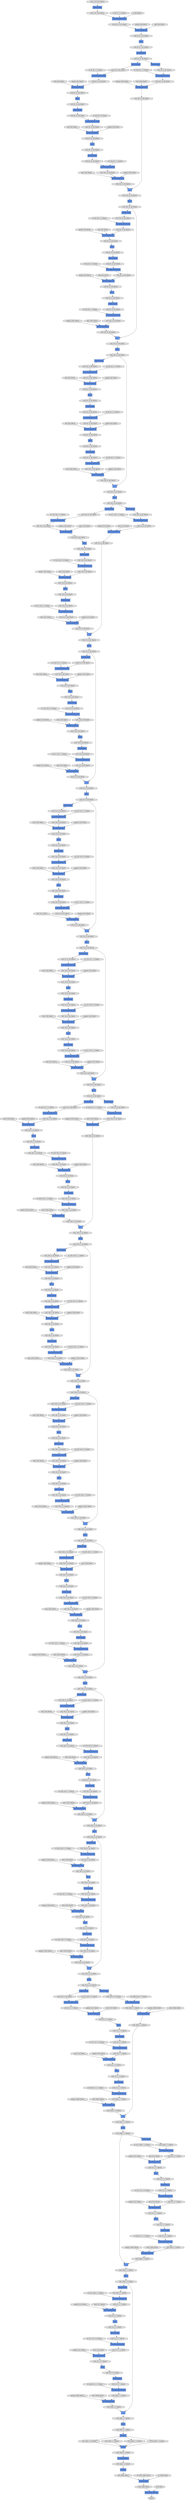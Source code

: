 digraph graphname{rankdir=TB;47426694250576 [label="W: (256, 256, 3, 3), float32",shape="octagon",fillcolor="#E0E0E0",style="filled"];47426172453200 [label="beta: (64), float32",shape="octagon",fillcolor="#E0E0E0",style="filled"];47426172584400 [label="gamma: (128), float32",shape="octagon",fillcolor="#E0E0E0",style="filled"];47426694251024 [label="gamma: (256), float32",shape="octagon",fillcolor="#E0E0E0",style="filled"];47427913843344 [label="(256, 64, 31, 112), float32",shape="octagon",fillcolor="#E0E0E0",style="filled"];47426172453584 [label="W: (64, 64, 3, 3), float32",shape="octagon",fillcolor="#E0E0E0",style="filled"];47426172584720 [label="beta: (128), float32",shape="octagon",fillcolor="#E0E0E0",style="filled"];47426694251344 [label="beta: (256), float32",shape="octagon",fillcolor="#E0E0E0",style="filled"];47426172585104 [label="W: (128, 128, 3, 3), float32",shape="octagon",fillcolor="#E0E0E0",style="filled"];47426172454032 [label="gamma: (64), float32",shape="octagon",fillcolor="#E0E0E0",style="filled"];47426694251728 [label="W: (1024, 256, 1, 1), float32",shape="octagon",fillcolor="#E0E0E0",style="filled"];47426172454352 [label="beta: (64), float32",shape="octagon",fillcolor="#E0E0E0",style="filled"];47426172585552 [label="gamma: (128), float32",shape="octagon",fillcolor="#E0E0E0",style="filled"];47426694252176 [label="gamma: (1024), float32",shape="octagon",fillcolor="#E0E0E0",style="filled"];47427914139344 [label="(256, 3, 62, 224), float32",shape="octagon",fillcolor="#E0E0E0",style="filled"];47428068769744 [label="Convolution2DFunction",shape="record",fillcolor="#6495ED",style="filled"];47426172454736 [label="W: (256, 64, 1, 1), float32",shape="octagon",fillcolor="#E0E0E0",style="filled"];47426172585872 [label="beta: (128), float32",shape="octagon",fillcolor="#E0E0E0",style="filled"];47426694252496 [label="beta: (1024), float32",shape="octagon",fillcolor="#E0E0E0",style="filled"];47427914139600 [label="ReLU",shape="record",fillcolor="#6495ED",style="filled"];47426172586256 [label="W: (512, 128, 1, 1), float32",shape="octagon",fillcolor="#E0E0E0",style="filled"];47426172455184 [label="gamma: (256), float32",shape="octagon",fillcolor="#E0E0E0",style="filled"];47426694253136 [label="W: (256, 1024, 1, 1), float32",shape="octagon",fillcolor="#E0E0E0",style="filled"];47426172455504 [label="beta: (256), float32",shape="octagon",fillcolor="#E0E0E0",style="filled"];47426172586704 [label="gamma: (512), float32",shape="octagon",fillcolor="#E0E0E0",style="filled"];47427914042320 [label="SoftmaxCrossEntropy",shape="record",fillcolor="#6495ED",style="filled"];47426172455888 [label="W: (256, 64, 1, 1), float32",shape="octagon",fillcolor="#E0E0E0",style="filled"];47426694253584 [label="gamma: (256), float32",shape="octagon",fillcolor="#E0E0E0",style="filled"];47426172587024 [label="beta: (512), float32",shape="octagon",fillcolor="#E0E0E0",style="filled"];47426694253904 [label="beta: (256), float32",shape="octagon",fillcolor="#E0E0E0",style="filled"];47426172456336 [label="gamma: (256), float32",shape="octagon",fillcolor="#E0E0E0",style="filled"];47426172587600 [label="W: (128, 512, 1, 1), float32",shape="octagon",fillcolor="#E0E0E0",style="filled"];47426694254288 [label="W: (256, 256, 3, 3), float32",shape="octagon",fillcolor="#E0E0E0",style="filled"];47426172456656 [label="beta: (256), float32",shape="octagon",fillcolor="#E0E0E0",style="filled"];47426694221904 [label="beta: (256), float32",shape="octagon",fillcolor="#E0E0E0",style="filled"];47427913781328 [label="(256, 256, 15, 56), float32",shape="octagon",fillcolor="#E0E0E0",style="filled"];47427913781392 [label="BatchNormalization",shape="record",fillcolor="#6495ED",style="filled"];47427988426960 [label="(256, 512, 2, 7), float32",shape="octagon",fillcolor="#E0E0E0",style="filled"];47426694287568 [label="beta: (512), float32",shape="octagon",fillcolor="#E0E0E0",style="filled"];47425975521552 [label="HaloExchange",shape="record",fillcolor="#6495ED",style="filled"];47427988459856 [label="(256, 2048, 2, 7), float32",shape="octagon",fillcolor="#E0E0E0",style="filled"];47427988427088 [label="BatchNormalization",shape="record",fillcolor="#6495ED",style="filled"];47427913781584 [label="(256, 256, 15, 56), float32",shape="octagon",fillcolor="#E0E0E0",style="filled"];47427988459920 [label="(256, 2048, 2, 7), float32",shape="octagon",fillcolor="#E0E0E0",style="filled"];47427988427216 [label="(256, 512, 2, 7), float32",shape="octagon",fillcolor="#E0E0E0",style="filled"];47426694222288 [label="W: (256, 256, 3, 3), float32",shape="octagon",fillcolor="#E0E0E0",style="filled"];47427913781776 [label="ReLU",shape="record",fillcolor="#6495ED",style="filled"];47427988427344 [label="BatchNormalization",shape="record",fillcolor="#6495ED",style="filled"];47426694287952 [label="W: (2048, 512, 1, 1), float32",shape="octagon",fillcolor="#E0E0E0",style="filled"];47427913781840 [label="(256, 256, 15, 56), float32",shape="octagon",fillcolor="#E0E0E0",style="filled"];47427914338896 [label="HaloExchange",shape="record",fillcolor="#6495ED",style="filled"];47428068872848 [label="(256, 256, 4, 14), float32",shape="octagon",fillcolor="#E0E0E0",style="filled"];47427988427472 [label="(256, 512, 2, 7), float32",shape="octagon",fillcolor="#E0E0E0",style="filled"];47428068872976 [label="BatchNormalization",shape="record",fillcolor="#6495ED",style="filled"];47428068873104 [label="(256, 256, 4, 14), float32",shape="octagon",fillcolor="#E0E0E0",style="filled"];47426694222736 [label="gamma: (256), float32",shape="octagon",fillcolor="#E0E0E0",style="filled"];47427988460496 [label="(256, 2048, 2, 7), float32",shape="octagon",fillcolor="#E0E0E0",style="filled"];47426694288400 [label="gamma: (2048), float32",shape="octagon",fillcolor="#E0E0E0",style="filled"];47427988460624 [label="(256, 2048, 2, 7), float32",shape="octagon",fillcolor="#E0E0E0",style="filled"];47427988427856 [label="(256, 512, 2, 7), float32",shape="octagon",fillcolor="#E0E0E0",style="filled"];47428068873360 [label="(256, 256, 4, 14), float32",shape="octagon",fillcolor="#E0E0E0",style="filled"];47426694223056 [label="beta: (256), float32",shape="octagon",fillcolor="#E0E0E0",style="filled"];47426694288720 [label="beta: (2048), float32",shape="octagon",fillcolor="#E0E0E0",style="filled"];47428068873552 [label="BatchNormalization",shape="record",fillcolor="#6495ED",style="filled"];47428068873616 [label="HaloExchange",shape="record",fillcolor="#6495ED",style="filled"];47428068873744 [label="(256, 1024, 4, 14), float32",shape="octagon",fillcolor="#E0E0E0",style="filled"];47426694223440 [label="W: (1024, 256, 1, 1), float32",shape="octagon",fillcolor="#E0E0E0",style="filled"];47427914339920 [label="MaxPoolingND",shape="record",fillcolor="#6495ED",style="filled"];47428068873872 [label="(256, 1024, 4, 14), float32",shape="octagon",fillcolor="#E0E0E0",style="filled"];47427988428496 [label="Convolution2DFunction",shape="record",fillcolor="#6495ED",style="filled"];47426694289104 [label="W: (2048, 1024, 1, 1), float32",shape="octagon",fillcolor="#E0E0E0",style="filled"];47428068873936 [label="BatchNormalization",shape="record",fillcolor="#6495ED",style="filled"];47427988428560 [label="(256, 512, 2, 7), float32",shape="octagon",fillcolor="#E0E0E0",style="filled"];47427988428688 [label="ReLU",shape="record",fillcolor="#6495ED",style="filled"];47427988461456 [label="(256, 2048, 2, 7), float32",shape="octagon",fillcolor="#E0E0E0",style="filled"];47428068874128 [label="HaloExchange",shape="record",fillcolor="#6495ED",style="filled"];47427988428816 [label="(256, 512, 2, 7), float32",shape="octagon",fillcolor="#E0E0E0",style="filled"];47426694223888 [label="gamma: (1024), float32",shape="octagon",fillcolor="#E0E0E0",style="filled"];47426172360784 [label="W: (64, 3, 7, 7), float32",shape="octagon",fillcolor="#E0E0E0",style="filled"];47427988461712 [label="(256, 2048, 2, 7), float32",shape="octagon",fillcolor="#E0E0E0",style="filled"];47427988428944 [label="_ + _",shape="record",fillcolor="#6495ED",style="filled"];47426694289552 [label="gamma: (2048), float32",shape="octagon",fillcolor="#E0E0E0",style="filled"];47428068874384 [label="Convolution2DFunction",shape="record",fillcolor="#6495ED",style="filled"];47427988461776 [label="(256), int32",shape="octagon",fillcolor="#E0E0E0",style="filled"];47428068874448 [label="(256, 1024, 4, 14), float32",shape="octagon",fillcolor="#E0E0E0",style="filled"];47427988429072 [label="(256, 512, 2, 7), float32",shape="octagon",fillcolor="#E0E0E0",style="filled"];47426694224208 [label="beta: (1024), float32",shape="octagon",fillcolor="#E0E0E0",style="filled"];47427988461968 [label="(256, 2048, 8, 7), float32",shape="octagon",fillcolor="#E0E0E0",style="filled"];47427988429264 [label="ReLU",shape="record",fillcolor="#6495ED",style="filled"];47426694289872 [label="beta: (2048), float32",shape="octagon",fillcolor="#E0E0E0",style="filled"];47427988429328 [label="HaloExchange",shape="record",fillcolor="#6495ED",style="filled"];47426172361296 [label="gamma: (64), float32",shape="octagon",fillcolor="#E0E0E0",style="filled"];47427988462224 [label="Reshape",shape="record",fillcolor="#6495ED",style="filled"];47427988429456 [label="(256, 2048, 2, 7), float32",shape="octagon",fillcolor="#E0E0E0",style="filled"];47428068874960 [label="HaloExchange",shape="record",fillcolor="#6495ED",style="filled"];47427914341072 [label="_ + _",shape="record",fillcolor="#6495ED",style="filled"];47427988429584 [label="(256, 2048, 2, 7), float32",shape="octagon",fillcolor="#E0E0E0",style="filled"];47428068875024 [label="(256, 1024, 4, 14), float32",shape="octagon",fillcolor="#E0E0E0",style="filled"];47427914341136 [label="ReLU",shape="record",fillcolor="#6495ED",style="filled"];47427988429648 [label="BatchNormalization",shape="record",fillcolor="#6495ED",style="filled"];47426694224784 [label="W: (256, 1024, 1, 1), float32",shape="octagon",fillcolor="#E0E0E0",style="filled"];47426172361616 [label="beta: (64), float32",shape="octagon",fillcolor="#E0E0E0",style="filled"];47427988462544 [label="(256, 2048, 2, 1), float32",shape="octagon",fillcolor="#E0E0E0",style="filled"];47428068875216 [label="(256, 1024, 4, 14), float32",shape="octagon",fillcolor="#E0E0E0",style="filled"];47427988429840 [label="ReLU",shape="record",fillcolor="#6495ED",style="filled"];47426694290448 [label="W: (512, 2048, 1, 1), float32",shape="octagon",fillcolor="#E0E0E0",style="filled"];47427988430096 [label="Convolution2DFunction",shape="record",fillcolor="#6495ED",style="filled"];47428068875536 [label="ReLU",shape="record",fillcolor="#6495ED",style="filled"];47427988430160 [label="(256, 2048, 2, 7), float32",shape="octagon",fillcolor="#E0E0E0",style="filled"];47428068875600 [label="(256, 256, 4, 14), float32",shape="octagon",fillcolor="#E0E0E0",style="filled"];47426694225232 [label="gamma: (256), float32",shape="octagon",fillcolor="#E0E0E0",style="filled"];47427988462992 [label="LinearFunction",shape="record",fillcolor="#6495ED",style="filled"];47426694290896 [label="gamma: (512), float32",shape="octagon",fillcolor="#E0E0E0",style="filled"];47426706218512 [label="(256, 3, 56, 224), float32",shape="octagon",fillcolor="#E0E0E0",style="filled"];47426172362320 [label="W: (64, 64, 1, 1), float32",shape="octagon",fillcolor="#E0E0E0",style="filled"];47426694225552 [label="beta: (256), float32",shape="octagon",fillcolor="#E0E0E0",style="filled"];47428068875984 [label="ReLU",shape="record",fillcolor="#6495ED",style="filled"];47427988463376 [label="(256, 4096), float32",shape="octagon",fillcolor="#E0E0E0",style="filled"];47426694291216 [label="beta: (512), float32",shape="octagon",fillcolor="#E0E0E0",style="filled"];47427988430672 [label="Concat",shape="record",fillcolor="#6495ED",style="filled"];47427988430736 [label="(256, 2048, 2, 7), float32",shape="octagon",fillcolor="#E0E0E0",style="filled"];47428068876240 [label="Convolution2DFunction",shape="record",fillcolor="#6495ED",style="filled"];47426172362704 [label="gamma: (64), float32",shape="octagon",fillcolor="#E0E0E0",style="filled"];47426694160464 [label="beta: (256), float32",shape="octagon",fillcolor="#E0E0E0",style="filled"];47428068745360 [label="(256, 128, 8, 28), float32",shape="octagon",fillcolor="#E0E0E0",style="filled"];47427865354384 [label="(256, 256, 15, 56), float32",shape="octagon",fillcolor="#E0E0E0",style="filled"];47427865387216 [label="(256, 256, 15, 56), float32",shape="octagon",fillcolor="#E0E0E0",style="filled"];47428068745488 [label="BatchNormalization",shape="record",fillcolor="#6495ED",style="filled"];47427865354512 [label="ReLU",shape="record",fillcolor="#6495ED",style="filled"];47427865387280 [label="(256, 256, 15, 56), float32",shape="octagon",fillcolor="#E0E0E0",style="filled"];47427865387344 [label="(256, 64, 15, 56), float32",shape="octagon",fillcolor="#E0E0E0",style="filled"];47428068745616 [label="(256, 128, 8, 28), float32",shape="octagon",fillcolor="#E0E0E0",style="filled"];47426172559760 [label="W: (128, 512, 1, 1), float32",shape="octagon",fillcolor="#E0E0E0",style="filled"];47427865354640 [label="(256, 64, 15, 56), float32",shape="octagon",fillcolor="#E0E0E0",style="filled"];47427865387408 [label="HaloExchange",shape="record",fillcolor="#6495ED",style="filled"];47428068811216 [label="(256, 256, 4, 14), float32",shape="octagon",fillcolor="#E0E0E0",style="filled"];47426694160848 [label="W: (256, 256, 3, 3), float32",shape="octagon",fillcolor="#E0E0E0",style="filled"];47426172527056 [label="gamma: (64), float32",shape="octagon",fillcolor="#E0E0E0",style="filled"];47427865387472 [label="(256, 64, 15, 56), float32",shape="octagon",fillcolor="#E0E0E0",style="filled"];47428068811344 [label="BatchNormalization",shape="record",fillcolor="#6495ED",style="filled"];47427865354896 [label="_ + _",shape="record",fillcolor="#6495ED",style="filled"];47427865387664 [label="BatchNormalization",shape="record",fillcolor="#6495ED",style="filled"];47428068811472 [label="(256, 256, 4, 14), float32",shape="octagon",fillcolor="#E0E0E0",style="filled"];47428068746000 [label="(256, 128, 8, 28), float32",shape="octagon",fillcolor="#E0E0E0",style="filled"];47426172527376 [label="beta: (64), float32",shape="octagon",fillcolor="#E0E0E0",style="filled"];47427865355024 [label="HaloExchange",shape="record",fillcolor="#6495ED",style="filled"];47428068811600 [label="Convolution2DFunction",shape="record",fillcolor="#6495ED",style="filled"];47426172560208 [label="gamma: (128), float32",shape="octagon",fillcolor="#E0E0E0",style="filled"];47427865387856 [label="(256, 256, 15, 56), float32",shape="octagon",fillcolor="#E0E0E0",style="filled"];47426694161296 [label="gamma: (256), float32",shape="octagon",fillcolor="#E0E0E0",style="filled"];47427865387920 [label="(256, 64, 15, 56), float32",shape="octagon",fillcolor="#E0E0E0",style="filled"];47428068811728 [label="(256, 256, 4, 14), float32",shape="octagon",fillcolor="#E0E0E0",style="filled"];47427865355216 [label="HaloExchange",shape="record",fillcolor="#6495ED",style="filled"];47427865387984 [label="(256, 256, 15, 56), float32",shape="octagon",fillcolor="#E0E0E0",style="filled"];47427865355280 [label="(256, 64, 15, 56), float32",shape="octagon",fillcolor="#E0E0E0",style="filled"];47426172560528 [label="beta: (128), float32",shape="octagon",fillcolor="#E0E0E0",style="filled"];47426172527760 [label="W: (64, 64, 3, 3), float32",shape="octagon",fillcolor="#E0E0E0",style="filled"];47426694161616 [label="beta: (256), float32",shape="octagon",fillcolor="#E0E0E0",style="filled"];47427865355472 [label="HaloExchange",shape="record",fillcolor="#6495ED",style="filled"];47428068812048 [label="BatchNormalization",shape="record",fillcolor="#6495ED",style="filled"];47428068812112 [label="(256, 1024, 4, 14), float32",shape="octagon",fillcolor="#E0E0E0",style="filled"];47427865388368 [label="(256, 256, 15, 56), float32",shape="octagon",fillcolor="#E0E0E0",style="filled"];47428068746640 [label="Convolution2DFunction",shape="record",fillcolor="#6495ED",style="filled"];47427865388432 [label="Convolution2DFunction",shape="record",fillcolor="#6495ED",style="filled"];47428068812240 [label="(256, 512, 8, 28), float32",shape="octagon",fillcolor="#E0E0E0",style="filled"];47428068746704 [label="(256, 128, 8, 28), float32",shape="octagon",fillcolor="#E0E0E0",style="filled"];47427865388496 [label="HaloExchange",shape="record",fillcolor="#6495ED",style="filled"];47428068812304 [label="HaloExchange",shape="record",fillcolor="#6495ED",style="filled"];47426172560912 [label="W: (128, 128, 3, 3), float32",shape="octagon",fillcolor="#E0E0E0",style="filled"];47427865355792 [label="(256, 64, 15, 56), float32",shape="octagon",fillcolor="#E0E0E0",style="filled"];47426694162000 [label="W: (1024, 256, 1, 1), float32",shape="octagon",fillcolor="#E0E0E0",style="filled"];47428068746832 [label="ReLU",shape="record",fillcolor="#6495ED",style="filled"];47426172528208 [label="gamma: (64), float32",shape="octagon",fillcolor="#E0E0E0",style="filled"];47427865355856 [label="BatchNormalization",shape="record",fillcolor="#6495ED",style="filled"];47428068812496 [label="BatchNormalization",shape="record",fillcolor="#6495ED",style="filled"];47428068746960 [label="(256, 128, 8, 28), float32",shape="octagon",fillcolor="#E0E0E0",style="filled"];47428068747088 [label="_ + _",shape="record",fillcolor="#6495ED",style="filled"];47427865356176 [label="ReLU",shape="record",fillcolor="#6495ED",style="filled"];47426172528528 [label="beta: (64), float32",shape="octagon",fillcolor="#E0E0E0",style="filled"];47427865388944 [label="(256, 64, 15, 56), float32",shape="octagon",fillcolor="#E0E0E0",style="filled"];47428068812752 [label="ReLU",shape="record",fillcolor="#6495ED",style="filled"];47428068747216 [label="(256, 128, 8, 28), float32",shape="octagon",fillcolor="#E0E0E0",style="filled"];47426172561360 [label="gamma: (128), float32",shape="octagon",fillcolor="#E0E0E0",style="filled"];47427865389008 [label="ReLU",shape="record",fillcolor="#6495ED",style="filled"];47428068812816 [label="(256, 1024, 4, 14), float32",shape="octagon",fillcolor="#E0E0E0",style="filled"];47426694162448 [label="gamma: (1024), float32",shape="octagon",fillcolor="#E0E0E0",style="filled"];47427865356304 [label="(256, 256, 15, 56), float32",shape="octagon",fillcolor="#E0E0E0",style="filled"];47427865389072 [label="BatchNormalization",shape="record",fillcolor="#6495ED",style="filled"];47427865356368 [label="HaloExchange",shape="record",fillcolor="#6495ED",style="filled"];47427865389136 [label="BatchNormalization",shape="record",fillcolor="#6495ED",style="filled"];47428068747408 [label="ReLU",shape="record",fillcolor="#6495ED",style="filled"];47427865389200 [label="(256, 64, 15, 56), float32",shape="octagon",fillcolor="#E0E0E0",style="filled"];47428068747472 [label="HaloExchange",shape="record",fillcolor="#6495ED",style="filled"];47426172561680 [label="beta: (128), float32",shape="octagon",fillcolor="#E0E0E0",style="filled"];47426172528912 [label="W: (256, 64, 1, 1), float32",shape="octagon",fillcolor="#E0E0E0",style="filled"];47427865389328 [label="(256, 64, 15, 56), float32",shape="octagon",fillcolor="#E0E0E0",style="filled"];47426694162768 [label="beta: (1024), float32",shape="octagon",fillcolor="#E0E0E0",style="filled"];47428068747600 [label="(256, 512, 8, 28), float32",shape="octagon",fillcolor="#E0E0E0",style="filled"];47427865356624 [label="(256, 256, 15, 56), float32",shape="octagon",fillcolor="#E0E0E0",style="filled"];47428068813200 [label="(256, 1024, 4, 14), float32",shape="octagon",fillcolor="#E0E0E0",style="filled"];47428068813264 [label="ReLU",shape="record",fillcolor="#6495ED",style="filled"];47428068747728 [label="(256, 512, 8, 28), float32",shape="octagon",fillcolor="#E0E0E0",style="filled"];47427865356752 [label="BatchNormalization",shape="record",fillcolor="#6495ED",style="filled"];47427865389520 [label="Convolution2DFunction",shape="record",fillcolor="#6495ED",style="filled"];47428068813328 [label="(256, 1024, 4, 14), float32",shape="octagon",fillcolor="#E0E0E0",style="filled"];47428068747792 [label="BatchNormalization",shape="record",fillcolor="#6495ED",style="filled"];47427865389584 [label="ReLU",shape="record",fillcolor="#6495ED",style="filled"];47427865356880 [label="(256, 64, 15, 56), float32",shape="octagon",fillcolor="#E0E0E0",style="filled"];47427865389648 [label="HaloExchange",shape="record",fillcolor="#6495ED",style="filled"];47428068813456 [label="(256, 1024, 4, 14), float32",shape="octagon",fillcolor="#E0E0E0",style="filled"];47426172562064 [label="W: (512, 128, 1, 1), float32",shape="octagon",fillcolor="#E0E0E0",style="filled"];47427865356944 [label="(256, 64, 15, 56), float32",shape="octagon",fillcolor="#E0E0E0",style="filled"];47427865389776 [label="AveragePooling2D",shape="record",fillcolor="#6495ED",style="filled"];47428068813520 [label="ReLU",shape="record",fillcolor="#6495ED",style="filled"];47426694163152 [label="W: (1024, 512, 1, 1), float32",shape="octagon",fillcolor="#E0E0E0",style="filled"];47428068747984 [label="ReLU",shape="record",fillcolor="#6495ED",style="filled"];47426172529360 [label="gamma: (256), float32",shape="octagon",fillcolor="#E0E0E0",style="filled"];47427865357008 [label="Convolution2DFunction",shape="record",fillcolor="#6495ED",style="filled"];47427865357136 [label="ReLU",shape="record",fillcolor="#6495ED",style="filled"];47428068813712 [label="Convolution2DFunction",shape="record",fillcolor="#6495ED",style="filled"];47427865389968 [label="(256, 64, 15, 56), float32",shape="octagon",fillcolor="#E0E0E0",style="filled"];47428068748240 [label="Convolution2DFunction",shape="record",fillcolor="#6495ED",style="filled"];47428068748304 [label="(256, 512, 8, 28), float32",shape="octagon",fillcolor="#E0E0E0",style="filled"];47426172529680 [label="beta: (256), float32",shape="octagon",fillcolor="#E0E0E0",style="filled"];47427865357328 [label="(256, 256, 15, 56), float32",shape="octagon",fillcolor="#E0E0E0",style="filled"];47427865390096 [label="(256, 64, 15, 56), float32",shape="octagon",fillcolor="#E0E0E0",style="filled"];47426172562512 [label="gamma: (512), float32",shape="octagon",fillcolor="#E0E0E0",style="filled"];47427865390160 [label="Convolution2DFunction",shape="record",fillcolor="#6495ED",style="filled"];47428068813968 [label="HaloExchange",shape="record",fillcolor="#6495ED",style="filled"];47426694163600 [label="gamma: (1024), float32",shape="octagon",fillcolor="#E0E0E0",style="filled"];47427865357456 [label="Convolution2DFunction",shape="record",fillcolor="#6495ED",style="filled"];47428068814032 [label="(256, 1024, 4, 14), float32",shape="octagon",fillcolor="#E0E0E0",style="filled"];47427865357520 [label="(256, 64, 15, 56), float32",shape="octagon",fillcolor="#E0E0E0",style="filled"];47427865357584 [label="Convolution2DFunction",shape="record",fillcolor="#6495ED",style="filled"];47426172562832 [label="beta: (512), float32",shape="octagon",fillcolor="#E0E0E0",style="filled"];47427913952656 [label="HaloExchange",shape="record",fillcolor="#6495ED",style="filled"];47426694163920 [label="beta: (1024), float32",shape="octagon",fillcolor="#E0E0E0",style="filled"];47428068748816 [label="HaloExchange",shape="record",fillcolor="#6495ED",style="filled"];47428068748880 [label="(256, 512, 8, 28), float32",shape="octagon",fillcolor="#E0E0E0",style="filled"];47426172530256 [label="W: (128, 256, 1, 1), float32",shape="octagon",fillcolor="#E0E0E0",style="filled"];47427865390672 [label="(256, 64, 15, 56), float32",shape="octagon",fillcolor="#E0E0E0",style="filled"];47427865390736 [label="Convolution2DFunction",shape="record",fillcolor="#6495ED",style="filled"];47428068814544 [label="HaloExchange",shape="record",fillcolor="#6495ED",style="filled"];47427865358032 [label="(256, 64, 15, 56), float32",shape="octagon",fillcolor="#E0E0E0",style="filled"];47427865390800 [label="BatchNormalization",shape="record",fillcolor="#6495ED",style="filled"];47428068814608 [label="(256, 1024, 4, 14), float32",shape="octagon",fillcolor="#E0E0E0",style="filled"];47428068749072 [label="(256, 512, 8, 28), float32",shape="octagon",fillcolor="#E0E0E0",style="filled"];47427865358096 [label="(256, 64, 15, 56), float32",shape="octagon",fillcolor="#E0E0E0",style="filled"];47428068749136 [label="HaloExchange",shape="record",fillcolor="#6495ED",style="filled"];47428068814736 [label="Convolution2DFunction",shape="record",fillcolor="#6495ED",style="filled"];47428068749200 [label="Convolution2DFunction",shape="record",fillcolor="#6495ED",style="filled"];47426172563408 [label="W: (128, 512, 1, 1), float32",shape="octagon",fillcolor="#E0E0E0",style="filled"];47427988402256 [label="BatchNormalization",shape="record",fillcolor="#6495ED",style="filled"];47428068782160 [label="(256, 512, 8, 28), float32",shape="octagon",fillcolor="#E0E0E0",style="filled"];47427988402320 [label="(256, 512, 2, 7), float32",shape="octagon",fillcolor="#E0E0E0",style="filled"];47427913756880 [label="BatchNormalization",shape="record",fillcolor="#6495ED",style="filled"];47427913756944 [label="_ + _",shape="record",fillcolor="#6495ED",style="filled"];47428068913552 [label="(256, 256, 4, 14), float32",shape="octagon",fillcolor="#E0E0E0",style="filled"];47428068717008 [label="HaloExchange",shape="record",fillcolor="#6495ED",style="filled"];47427913757136 [label="(256, 64, 15, 56), float32",shape="octagon",fillcolor="#E0E0E0",style="filled"];47427988402704 [label="(256, 2048, 2, 7), float32",shape="octagon",fillcolor="#E0E0E0",style="filled"];47428068717072 [label="(256, 256, 15, 56), float32",shape="octagon",fillcolor="#E0E0E0",style="filled"];47428068782672 [label="Convolution2DFunction",shape="record",fillcolor="#6495ED",style="filled"];47427988402832 [label="(256, 1024, 4, 14), float32",shape="octagon",fillcolor="#E0E0E0",style="filled"];47428068782736 [label="(256, 512, 8, 28), float32",shape="octagon",fillcolor="#E0E0E0",style="filled"];47427913757328 [label="(256, 256, 15, 56), float32",shape="octagon",fillcolor="#E0E0E0",style="filled"];47427988402896 [label="HaloExchange",shape="record",fillcolor="#6495ED",style="filled"];47428068782928 [label="(256, 512, 8, 28), float32",shape="octagon",fillcolor="#E0E0E0",style="filled"];47427913823056 [label="(256, 64, 15, 56), float32",shape="octagon",fillcolor="#E0E0E0",style="filled"];47427988403088 [label="BatchNormalization",shape="record",fillcolor="#6495ED",style="filled"];47427913888656 [label="HaloExchange",shape="record",fillcolor="#6495ED",style="filled"];47427913757648 [label="(256, 64, 15, 56), float32",shape="octagon",fillcolor="#E0E0E0",style="filled"];47428068914192 [label="BatchNormalization",shape="record",fillcolor="#6495ED",style="filled"];47428068717584 [label="(256, 128, 8, 28), float32",shape="octagon",fillcolor="#E0E0E0",style="filled"];47427913757712 [label="(256, 64, 15, 56), float32",shape="octagon",fillcolor="#E0E0E0",style="filled"];47428068914256 [label="(256, 256, 4, 14), float32",shape="octagon",fillcolor="#E0E0E0",style="filled"];47427988403344 [label="HaloExchange",shape="record",fillcolor="#6495ED",style="filled"];47427913757840 [label="ReLU",shape="record",fillcolor="#6495ED",style="filled"];47427988403408 [label="(256, 2048, 2, 7), float32",shape="octagon",fillcolor="#E0E0E0",style="filled"];47428068914384 [label="Convolution2DFunction",shape="record",fillcolor="#6495ED",style="filled"];47428068783312 [label="(256, 128, 8, 28), float32",shape="octagon",fillcolor="#E0E0E0",style="filled"];47428068914512 [label="(256, 256, 4, 14), float32",shape="octagon",fillcolor="#E0E0E0",style="filled"];47427913758032 [label="(256, 256, 15, 56), float32",shape="octagon",fillcolor="#E0E0E0",style="filled"];47428068717968 [label="_ + _",shape="record",fillcolor="#6495ED",style="filled"];47427913758096 [label="BatchNormalization",shape="record",fillcolor="#6495ED",style="filled"];47428068914640 [label="HaloExchange",shape="record",fillcolor="#6495ED",style="filled"];47427913758224 [label="HaloExchange",shape="record",fillcolor="#6495ED",style="filled"];47427988403792 [label="(256, 2048, 2, 7), float32",shape="octagon",fillcolor="#E0E0E0",style="filled"];47428068914768 [label="(256, 256, 4, 14), float32",shape="octagon",fillcolor="#E0E0E0",style="filled"];47428068783696 [label="ReLU",shape="record",fillcolor="#6495ED",style="filled"];47427988403856 [label="ReLU",shape="record",fillcolor="#6495ED",style="filled"];47428068718224 [label="BatchNormalization",shape="record",fillcolor="#6495ED",style="filled"];47427988403920 [label="(256, 2048, 2, 7), float32",shape="octagon",fillcolor="#E0E0E0",style="filled"];47428068718288 [label="(256, 128, 8, 28), float32",shape="octagon",fillcolor="#E0E0E0",style="filled"];47427913758416 [label="(256, 256, 15, 56), float32",shape="octagon",fillcolor="#E0E0E0",style="filled"];47427913889488 [label="(256, 64, 31, 112), float32",shape="octagon",fillcolor="#E0E0E0",style="filled"];47427988404048 [label="(256, 2048, 2, 7), float32",shape="octagon",fillcolor="#E0E0E0",style="filled"];47428068783952 [label="BatchNormalization",shape="record",fillcolor="#6495ED",style="filled"];47428068718416 [label="Convolution2DFunction",shape="record",fillcolor="#6495ED",style="filled"];47427988404112 [label="ReLU",shape="record",fillcolor="#6495ED",style="filled"];47428068784016 [label="(256, 128, 8, 28), float32",shape="octagon",fillcolor="#E0E0E0",style="filled"];47427913758608 [label="(256, 64, 15, 56), float32",shape="octagon",fillcolor="#E0E0E0",style="filled"];47428068915152 [label="(256, 256, 4, 14), float32",shape="octagon",fillcolor="#E0E0E0",style="filled"];47428068718544 [label="(256, 128, 8, 28), float32",shape="octagon",fillcolor="#E0E0E0",style="filled"];47427913758672 [label="(256, 64, 15, 56), float32",shape="octagon",fillcolor="#E0E0E0",style="filled"];47428068784144 [label="Convolution2DFunction",shape="record",fillcolor="#6495ED",style="filled"];47427913758736 [label="(256, 256, 15, 56), float32",shape="octagon",fillcolor="#E0E0E0",style="filled"];47427988404304 [label="Convolution2DFunction",shape="record",fillcolor="#6495ED",style="filled"];47428068718672 [label="HaloExchange",shape="record",fillcolor="#6495ED",style="filled"];47427913758800 [label="(256, 64, 15, 56), float32",shape="octagon",fillcolor="#E0E0E0",style="filled"];47428068784272 [label="(256, 128, 8, 28), float32",shape="octagon",fillcolor="#E0E0E0",style="filled"];47428068718800 [label="(256, 128, 8, 28), float32",shape="octagon",fillcolor="#E0E0E0",style="filled"];47428068784400 [label="HaloExchange",shape="record",fillcolor="#6495ED",style="filled"];47427988404560 [label="HaloExchange",shape="record",fillcolor="#6495ED",style="filled"];47428068915536 [label="Convolution2DFunction",shape="record",fillcolor="#6495ED",style="filled"];47427988404624 [label="(256, 2048, 2, 7), float32",shape="octagon",fillcolor="#E0E0E0",style="filled"];47428068784528 [label="(256, 128, 8, 28), float32",shape="octagon",fillcolor="#E0E0E0",style="filled"];47427913824656 [label="HaloExchange",shape="record",fillcolor="#6495ED",style="filled"];47428068719120 [label="ReLU",shape="record",fillcolor="#6495ED",style="filled"];47427913759248 [label="Convolution2DFunction",shape="record",fillcolor="#6495ED",style="filled"];47428068915792 [label="BatchNormalization",shape="record",fillcolor="#6495ED",style="filled"];47428068719184 [label="(256, 128, 8, 28), float32",shape="octagon",fillcolor="#E0E0E0",style="filled"];47427913759312 [label="Convolution2DFunction",shape="record",fillcolor="#6495ED",style="filled"];47428068915856 [label="(256, 256, 4, 14), float32",shape="octagon",fillcolor="#E0E0E0",style="filled"];47428068784848 [label="ReLU",shape="record",fillcolor="#6495ED",style="filled"];47427913759440 [label="(256, 64, 15, 56), float32",shape="octagon",fillcolor="#E0E0E0",style="filled"];47428068915984 [label="ReLU",shape="record",fillcolor="#6495ED",style="filled"];47428068784912 [label="(256, 128, 8, 28), float32",shape="octagon",fillcolor="#E0E0E0",style="filled"];47427988405136 [label="HaloExchange",shape="record",fillcolor="#6495ED",style="filled"];47428068916112 [label="(256, 256, 4, 14), float32",shape="octagon",fillcolor="#E0E0E0",style="filled"];47427988405200 [label="(256, 2048, 2, 7), float32",shape="octagon",fillcolor="#E0E0E0",style="filled"];47428068719568 [label="Convolution2DFunction",shape="record",fillcolor="#6495ED",style="filled"];47428068916240 [label="_ + _",shape="record",fillcolor="#6495ED",style="filled"];47427913759760 [label="BatchNormalization",shape="record",fillcolor="#6495ED",style="filled"];47427913759824 [label="(256, 64, 15, 56), float32",shape="octagon",fillcolor="#E0E0E0",style="filled"];47428068916368 [label="(256, 256, 4, 14), float32",shape="octagon",fillcolor="#E0E0E0",style="filled"];47428068785296 [label="Convolution2DFunction",shape="record",fillcolor="#6495ED",style="filled"];47428068719824 [label="BatchNormalization",shape="record",fillcolor="#6495ED",style="filled"];47428068719888 [label="(256, 128, 8, 28), float32",shape="octagon",fillcolor="#E0E0E0",style="filled"];47428068916560 [label="ReLU",shape="record",fillcolor="#6495ED",style="filled"];47427988405648 [label="ReLU",shape="record",fillcolor="#6495ED",style="filled"];47428068916624 [label="HaloExchange",shape="record",fillcolor="#6495ED",style="filled"];47428068785552 [label="BatchNormalization",shape="record",fillcolor="#6495ED",style="filled"];47428068720016 [label="Convolution2DFunction",shape="record",fillcolor="#6495ED",style="filled"];47427988405712 [label="(256, 512, 2, 7), float32",shape="octagon",fillcolor="#E0E0E0",style="filled"];47428068785616 [label="(256, 128, 8, 28), float32",shape="octagon",fillcolor="#E0E0E0",style="filled"];47428068916752 [label="(256, 1024, 4, 14), float32",shape="octagon",fillcolor="#E0E0E0",style="filled"];47428068720144 [label="(256, 128, 8, 28), float32",shape="octagon",fillcolor="#E0E0E0",style="filled"];47428068785744 [label="HaloExchange",shape="record",fillcolor="#6495ED",style="filled"];47428068916880 [label="(256, 1024, 4, 14), float32",shape="octagon",fillcolor="#E0E0E0",style="filled"];47428068720272 [label="HaloExchange",shape="record",fillcolor="#6495ED",style="filled"];47428068916944 [label="BatchNormalization",shape="record",fillcolor="#6495ED",style="filled"];47428068785872 [label="(256, 128, 8, 28), float32",shape="octagon",fillcolor="#E0E0E0",style="filled"];47427913760464 [label="ReLU",shape="record",fillcolor="#6495ED",style="filled"];47428068720400 [label="(256, 128, 8, 28), float32",shape="octagon",fillcolor="#E0E0E0",style="filled"];47427988406096 [label="Convolution2DFunction",shape="record",fillcolor="#6495ED",style="filled"];47428068786000 [label="_ + _",shape="record",fillcolor="#6495ED",style="filled"];47428068917136 [label="Convolution2DFunction",shape="record",fillcolor="#6495ED",style="filled"];47428068786128 [label="(256, 128, 8, 28), float32",shape="octagon",fillcolor="#E0E0E0",style="filled"];47428068851856 [label="BatchNormalization",shape="record",fillcolor="#6495ED",style="filled"];47426694201488 [label="gamma: (256), float32",shape="octagon",fillcolor="#E0E0E0",style="filled"];47428068851920 [label="(256, 1024, 4, 14), float32",shape="octagon",fillcolor="#E0E0E0",style="filled"];47426694201808 [label="beta: (256), float32",shape="octagon",fillcolor="#E0E0E0",style="filled"];47426172469904 [label="W: (64, 256, 1, 1), float32",shape="octagon",fillcolor="#E0E0E0",style="filled"];47428068852432 [label="HaloExchange",shape="record",fillcolor="#6495ED",style="filled"];47428068852496 [label="(256, 1024, 4, 14), float32",shape="octagon",fillcolor="#E0E0E0",style="filled"];47426694202192 [label="W: (256, 256, 3, 3), float32",shape="octagon",fillcolor="#E0E0E0",style="filled"];47428068852688 [label="(256, 1024, 4, 14), float32",shape="octagon",fillcolor="#E0E0E0",style="filled"];47426172470224 [label="gamma: (64), float32",shape="octagon",fillcolor="#E0E0E0",style="filled"];47426694202640 [label="gamma: (256), float32",shape="octagon",fillcolor="#E0E0E0",style="filled"];47426172470544 [label="beta: (64), float32",shape="octagon",fillcolor="#E0E0E0",style="filled"];47428068853072 [label="(256, 256, 4, 14), float32",shape="octagon",fillcolor="#E0E0E0",style="filled"];47426694202960 [label="beta: (256), float32",shape="octagon",fillcolor="#E0E0E0",style="filled"];47426172470928 [label="W: (64, 64, 3, 3), float32",shape="octagon",fillcolor="#E0E0E0",style="filled"];47428068853456 [label="ReLU",shape="record",fillcolor="#6495ED",style="filled"];47426694203344 [label="W: (1024, 256, 1, 1), float32",shape="octagon",fillcolor="#E0E0E0",style="filled"];47428068853712 [label="Convolution2DFunction",shape="record",fillcolor="#6495ED",style="filled"];47426172471248 [label="gamma: (64), float32",shape="octagon",fillcolor="#E0E0E0",style="filled"];47428068853776 [label="(256, 256, 4, 14), float32",shape="octagon",fillcolor="#E0E0E0",style="filled"];47428068853904 [label="ReLU",shape="record",fillcolor="#6495ED",style="filled"];47428068854032 [label="(256, 256, 4, 14), float32",shape="octagon",fillcolor="#E0E0E0",style="filled"];47426172471568 [label="beta: (64), float32",shape="octagon",fillcolor="#E0E0E0",style="filled"];47426694203792 [label="gamma: (1024), float32",shape="octagon",fillcolor="#E0E0E0",style="filled"];47428068854160 [label="HaloExchange",shape="record",fillcolor="#6495ED",style="filled"];47428068854288 [label="(256, 256, 4, 14), float32",shape="octagon",fillcolor="#E0E0E0",style="filled"];47427913796112 [label="ReLU",shape="record",fillcolor="#6495ED",style="filled"];47426172471952 [label="W: (256, 64, 1, 1), float32",shape="octagon",fillcolor="#E0E0E0",style="filled"];47426694204112 [label="beta: (1024), float32",shape="octagon",fillcolor="#E0E0E0",style="filled"];47428068854608 [label="ReLU",shape="record",fillcolor="#6495ED",style="filled"];47428068854672 [label="(256, 256, 4, 14), float32",shape="octagon",fillcolor="#E0E0E0",style="filled"];47426172472400 [label="gamma: (256), float32",shape="octagon",fillcolor="#E0E0E0",style="filled"];47426694204688 [label="W: (256, 1024, 1, 1), float32",shape="octagon",fillcolor="#E0E0E0",style="filled"];47428068855056 [label="Convolution2DFunction",shape="record",fillcolor="#6495ED",style="filled"];47426172472720 [label="beta: (256), float32",shape="octagon",fillcolor="#E0E0E0",style="filled"];47428068855312 [label="BatchNormalization",shape="record",fillcolor="#6495ED",style="filled"];47428068855376 [label="(256, 256, 4, 14), float32",shape="octagon",fillcolor="#E0E0E0",style="filled"];47426694205136 [label="gamma: (256), float32",shape="octagon",fillcolor="#E0E0E0",style="filled"];47428068855504 [label="_ + _",shape="record",fillcolor="#6495ED",style="filled"];47428068855632 [label="(256, 256, 4, 14), float32",shape="octagon",fillcolor="#E0E0E0",style="filled"];47426172473296 [label="W: (64, 256, 1, 1), float32",shape="octagon",fillcolor="#E0E0E0",style="filled"];47426172604496 [label="gamma: (128), float32",shape="octagon",fillcolor="#E0E0E0",style="filled"];47426172538960 [label="gamma: (128), float32",shape="octagon",fillcolor="#E0E0E0",style="filled"];47428068855952 [label="(256, 256, 4, 14), float32",shape="octagon",fillcolor="#E0E0E0",style="filled"];47426694271184 [label="gamma: (256), float32",shape="octagon",fillcolor="#E0E0E0",style="filled"];47426694336784 [label="gamma: (512), float32",shape="octagon",fillcolor="#E0E0E0",style="filled"];47428068823376 [label="(256, 256, 4, 14), float32",shape="octagon",fillcolor="#E0E0E0",style="filled"];47428068856208 [label="HaloExchange",shape="record",fillcolor="#6495ED",style="filled"];47426172604816 [label="beta: (128), float32",shape="octagon",fillcolor="#E0E0E0",style="filled"];47426172539280 [label="beta: (128), float32",shape="octagon",fillcolor="#E0E0E0",style="filled"];47426694271504 [label="beta: (256), float32",shape="octagon",fillcolor="#E0E0E0",style="filled"];47428068856336 [label="(256, 1024, 4, 14), float32",shape="octagon",fillcolor="#E0E0E0",style="filled"];47426694337104 [label="beta: (512), float32",shape="octagon",fillcolor="#E0E0E0",style="filled"];47426706231888 [label="ReLU",shape="record",fillcolor="#6495ED",style="filled"];47428068856464 [label="(256, 1024, 4, 14), float32",shape="octagon",fillcolor="#E0E0E0",style="filled"];47426706231952 [label="Convolution2DFunction",shape="record",fillcolor="#6495ED",style="filled"];47428068856528 [label="Convolution2DFunction",shape="record",fillcolor="#6495ED",style="filled"];47426172605200 [label="W: (128, 128, 3, 3), float32",shape="octagon",fillcolor="#E0E0E0",style="filled"];47426172539664 [label="W: (128, 128, 3, 3), float32",shape="octagon",fillcolor="#E0E0E0",style="filled"];47426694271888 [label="W: (1024, 256, 1, 1), float32",shape="octagon",fillcolor="#E0E0E0",style="filled"];47428068856720 [label="BatchNormalization",shape="record",fillcolor="#6495ED",style="filled"];47426694337488 [label="W: (2048, 512, 1, 1), float32",shape="octagon",fillcolor="#E0E0E0",style="filled"];47428068824016 [label="HaloExchange",shape="record",fillcolor="#6495ED",style="filled"];47428068824080 [label="(256, 256, 4, 14), float32",shape="octagon",fillcolor="#E0E0E0",style="filled"];47426706232336 [label="Convolution2DFunction",shape="record",fillcolor="#6495ED",style="filled"];47428068856976 [label="Convolution2DFunction",shape="record",fillcolor="#6495ED",style="filled"];47428068824208 [label="BatchNormalization",shape="record",fillcolor="#6495ED",style="filled"];47428068857040 [label="(256, 1024, 4, 14), float32",shape="octagon",fillcolor="#E0E0E0",style="filled"];47426172605648 [label="gamma: (128), float32",shape="octagon",fillcolor="#E0E0E0",style="filled"];47426172540112 [label="gamma: (128), float32",shape="octagon",fillcolor="#E0E0E0",style="filled"];47428068824336 [label="(256, 256, 4, 14), float32",shape="octagon",fillcolor="#E0E0E0",style="filled"];47426694272336 [label="gamma: (1024), float32",shape="octagon",fillcolor="#E0E0E0",style="filled"];47426694337936 [label="gamma: (2048), float32",shape="octagon",fillcolor="#E0E0E0",style="filled"];47428068824464 [label="HaloExchange",shape="record",fillcolor="#6495ED",style="filled"];47428068824592 [label="(256, 256, 4, 14), float32",shape="octagon",fillcolor="#E0E0E0",style="filled"];47426172605968 [label="beta: (128), float32",shape="octagon",fillcolor="#E0E0E0",style="filled"];47426172540432 [label="beta: (128), float32",shape="octagon",fillcolor="#E0E0E0",style="filled"];47426694272656 [label="beta: (1024), float32",shape="octagon",fillcolor="#E0E0E0",style="filled"];47428068857552 [label="HaloExchange",shape="record",fillcolor="#6495ED",style="filled"];47426694338256 [label="beta: (2048), float32",shape="octagon",fillcolor="#E0E0E0",style="filled"];47428068857616 [label="(256, 1024, 4, 14), float32",shape="octagon",fillcolor="#E0E0E0",style="filled"];47428068824976 [label="(256, 256, 4, 14), float32",shape="octagon",fillcolor="#E0E0E0",style="filled"];47426172606352 [label="W: (512, 128, 1, 1), float32",shape="octagon",fillcolor="#E0E0E0",style="filled"];47426172540816 [label="W: (512, 128, 1, 1), float32",shape="octagon",fillcolor="#E0E0E0",style="filled"];47428068857808 [label="(256, 1024, 4, 14), float32",shape="octagon",fillcolor="#E0E0E0",style="filled"];47428068825360 [label="Convolution2DFunction",shape="record",fillcolor="#6495ED",style="filled"];47426694273296 [label="W: (512, 1024, 1, 1), float32",shape="octagon",fillcolor="#E0E0E0",style="filled"];47428068858128 [label="ReLU",shape="record",fillcolor="#6495ED",style="filled"];47428068858192 [label="(256, 256, 4, 14), float32",shape="octagon",fillcolor="#E0E0E0",style="filled"];47426694338896 [label="W: (1000, 4096), float32",shape="octagon",fillcolor="#E0E0E0",style="filled"];47426172606800 [label="gamma: (512), float32",shape="octagon",fillcolor="#E0E0E0",style="filled"];47426172541264 [label="gamma: (512), float32",shape="octagon",fillcolor="#E0E0E0",style="filled"];47428068825616 [label="BatchNormalization",shape="record",fillcolor="#6495ED",style="filled"];47428068825680 [label="(256, 256, 4, 14), float32",shape="octagon",fillcolor="#E0E0E0",style="filled"];47426172607120 [label="beta: (512), float32",shape="octagon",fillcolor="#E0E0E0",style="filled"];47426172541584 [label="beta: (512), float32",shape="octagon",fillcolor="#E0E0E0",style="filled"];47428068858576 [label="Convolution2DFunction",shape="record",fillcolor="#6495ED",style="filled"];47428068825808 [label="ReLU",shape="record",fillcolor="#6495ED",style="filled"];47426694339280 [label="b: (1000), float32",shape="octagon",fillcolor="#E0E0E0",style="filled"];47426694273744 [label="gamma: (512), float32",shape="octagon",fillcolor="#E0E0E0",style="filled"];47428068825936 [label="(256, 256, 4, 14), float32",shape="octagon",fillcolor="#E0E0E0",style="filled"];47426706234256 [label="BatchNormalization",shape="record",fillcolor="#6495ED",style="filled"];47428068826064 [label="_ + _",shape="record",fillcolor="#6495ED",style="filled"];47428068858832 [label="BatchNormalization",shape="record",fillcolor="#6495ED",style="filled"];47426694274064 [label="beta: (512), float32",shape="octagon",fillcolor="#E0E0E0",style="filled"];47428068858896 [label="(256, 256, 4, 14), float32",shape="octagon",fillcolor="#E0E0E0",style="filled"];47426172541968 [label="W: (512, 256, 1, 1), float32",shape="octagon",fillcolor="#E0E0E0",style="filled"];47428068826192 [label="(256, 256, 4, 14), float32",shape="octagon",fillcolor="#E0E0E0",style="filled"];47428068859024 [label="_ + _",shape="record",fillcolor="#6495ED",style="filled"];47428068826384 [label="BatchNormalization",shape="record",fillcolor="#6495ED",style="filled"];47428068859152 [label="(256, 256, 4, 14), float32",shape="octagon",fillcolor="#E0E0E0",style="filled"];47426172607760 [label="W: (256, 512, 1, 1), float32",shape="octagon",fillcolor="#E0E0E0",style="filled"];47426694274448 [label="W: (512, 512, 3, 3), float32",shape="octagon",fillcolor="#E0E0E0",style="filled"];47428068859280 [label="HaloExchange",shape="record",fillcolor="#6495ED",style="filled"];47428068826576 [label="(256, 1024, 4, 14), float32",shape="octagon",fillcolor="#E0E0E0",style="filled"];47426172542416 [label="gamma: (512), float32",shape="octagon",fillcolor="#E0E0E0",style="filled"];47428068859408 [label="(256, 256, 4, 14), float32",shape="octagon",fillcolor="#E0E0E0",style="filled"];47428068826704 [label="(256, 1024, 4, 14), float32",shape="octagon",fillcolor="#E0E0E0",style="filled"];47428068826768 [label="ReLU",shape="record",fillcolor="#6495ED",style="filled"];47426172608208 [label="gamma: (256), float32",shape="octagon",fillcolor="#E0E0E0",style="filled"];47426172542736 [label="beta: (512), float32",shape="octagon",fillcolor="#E0E0E0",style="filled"];47426694274896 [label="gamma: (512), float32",shape="octagon",fillcolor="#E0E0E0",style="filled"];47428068859728 [label="ReLU",shape="record",fillcolor="#6495ED",style="filled"];47428068826960 [label="Convolution2DFunction",shape="record",fillcolor="#6495ED",style="filled"];47428068859792 [label="(256, 256, 4, 14), float32",shape="octagon",fillcolor="#E0E0E0",style="filled"];47428068728976 [label="BatchNormalization",shape="record",fillcolor="#6495ED",style="filled"];47426694308048 [label="W: (512, 512, 3, 3), float32",shape="octagon",fillcolor="#E0E0E0",style="filled"];47428068794576 [label="BatchNormalization",shape="record",fillcolor="#6495ED",style="filled"];47428068729040 [label="(256, 512, 8, 28), float32",shape="octagon",fillcolor="#E0E0E0",style="filled"];47428068794640 [label="(256, 512, 8, 28), float32",shape="octagon",fillcolor="#E0E0E0",style="filled"];47428068729168 [label="(256, 256, 15, 56), float32",shape="octagon",fillcolor="#E0E0E0",style="filled"];47428068794768 [label="(256, 512, 8, 28), float32",shape="octagon",fillcolor="#E0E0E0",style="filled"];47428068729232 [label="HaloExchange",shape="record",fillcolor="#6495ED",style="filled"];47428068794896 [label="(256, 512, 8, 28), float32",shape="octagon",fillcolor="#E0E0E0",style="filled"];47428068729424 [label="BatchNormalization",shape="record",fillcolor="#6495ED",style="filled"];47426694308496 [label="gamma: (512), float32",shape="octagon",fillcolor="#E0E0E0",style="filled"];47428068729680 [label="HaloExchange",shape="record",fillcolor="#6495ED",style="filled"];47428068729744 [label="(256, 512, 8, 28), float32",shape="octagon",fillcolor="#E0E0E0",style="filled"];47426694308816 [label="beta: (512), float32",shape="octagon",fillcolor="#E0E0E0",style="filled"];47428068795408 [label="BatchNormalization",shape="record",fillcolor="#6495ED",style="filled"];47428068795472 [label="(256, 512, 8, 28), float32",shape="octagon",fillcolor="#E0E0E0",style="filled"];47428068730128 [label="(256, 512, 8, 28), float32",shape="octagon",fillcolor="#E0E0E0",style="filled"];47426694309200 [label="W: (2048, 512, 1, 1), float32",shape="octagon",fillcolor="#E0E0E0",style="filled"];47428068730256 [label="(256, 512, 8, 28), float32",shape="octagon",fillcolor="#E0E0E0",style="filled"];47428068730384 [label="(256, 512, 8, 28), float32",shape="octagon",fillcolor="#E0E0E0",style="filled"];47428068795984 [label="AllGather",shape="record",fillcolor="#6495ED",style="filled"];47428068730448 [label="BatchNormalization",shape="record",fillcolor="#6495ED",style="filled"];47428068796048 [label="(256, 512, 8, 28), float32",shape="octagon",fillcolor="#E0E0E0",style="filled"];47426694309648 [label="gamma: (2048), float32",shape="octagon",fillcolor="#E0E0E0",style="filled"];47428068730640 [label="Convolution2DFunction",shape="record",fillcolor="#6495ED",style="filled"];47428068730896 [label="HaloExchange",shape="record",fillcolor="#6495ED",style="filled"];47426694309968 [label="beta: (2048), float32",shape="octagon",fillcolor="#E0E0E0",style="filled"];47428068796496 [label="_ + _",shape="record",fillcolor="#6495ED",style="filled"];47428068730960 [label="(256, 512, 8, 28), float32",shape="octagon",fillcolor="#E0E0E0",style="filled"];47428068796560 [label="(256, 256, 4, 14), float32",shape="octagon",fillcolor="#E0E0E0",style="filled"];47428068796944 [label="Convolution2DFunction",shape="record",fillcolor="#6495ED",style="filled"];47428068731472 [label="HaloExchange",shape="record",fillcolor="#6495ED",style="filled"];47426694310544 [label="W: (512, 2048, 1, 1), float32",shape="octagon",fillcolor="#E0E0E0",style="filled"];47428068731536 [label="(256, 512, 8, 28), float32",shape="octagon",fillcolor="#E0E0E0",style="filled"];47428068797200 [label="Convolution2DFunction",shape="record",fillcolor="#6495ED",style="filled"];47428068797264 [label="(256, 256, 4, 14), float32",shape="octagon",fillcolor="#E0E0E0",style="filled"];47428068797392 [label="HaloExchange",shape="record",fillcolor="#6495ED",style="filled"];47426694310992 [label="gamma: (512), float32",shape="octagon",fillcolor="#E0E0E0",style="filled"];47428068797520 [label="(256, 256, 4, 14), float32",shape="octagon",fillcolor="#E0E0E0",style="filled"];47428068731984 [label="ReLU",shape="record",fillcolor="#6495ED",style="filled"];47428068732048 [label="(256, 128, 8, 28), float32",shape="octagon",fillcolor="#E0E0E0",style="filled"];47428068797648 [label="HaloExchange",shape="record",fillcolor="#6495ED",style="filled"];47428068797776 [label="(256, 256, 4, 14), float32",shape="octagon",fillcolor="#E0E0E0",style="filled"];47426694311312 [label="beta: (512), float32",shape="octagon",fillcolor="#E0E0E0",style="filled"];47428068732432 [label="ReLU",shape="record",fillcolor="#6495ED",style="filled"];47428068798096 [label="ReLU",shape="record",fillcolor="#6495ED",style="filled"];47428068798160 [label="(256, 256, 4, 14), float32",shape="octagon",fillcolor="#E0E0E0",style="filled"];47426694311696 [label="W: (512, 512, 3, 3), float32",shape="octagon",fillcolor="#E0E0E0",style="filled"];47428068732688 [label="Convolution2DFunction",shape="record",fillcolor="#6495ED",style="filled"];47428068732752 [label="(256, 128, 8, 28), float32",shape="octagon",fillcolor="#E0E0E0",style="filled"];47427988451408 [label="(256, 2048, 2, 7), float32",shape="octagon",fillcolor="#E0E0E0",style="filled"];47428068896848 [label="(256, 256, 4, 14), float32",shape="octagon",fillcolor="#E0E0E0",style="filled"];47426694180944 [label="W: (256, 1024, 1, 1), float32",shape="octagon",fillcolor="#E0E0E0",style="filled"];47427988386000 [label="(256, 1024, 4, 14), float32",shape="octagon",fillcolor="#E0E0E0",style="filled"];47428068765904 [label="(256, 128, 8, 28), float32",shape="octagon",fillcolor="#E0E0E0",style="filled"];47427988386064 [label="(256, 1024, 4, 14), float32",shape="octagon",fillcolor="#E0E0E0",style="filled"];47427988517200 [label="(256, 1000), float32",shape="octagon",fillcolor="#E0E0E0",style="filled"];47428068897104 [label="(256, 256, 4, 14), float32",shape="octagon",fillcolor="#E0E0E0",style="filled"];47428068897232 [label="BatchNormalization",shape="record",fillcolor="#6495ED",style="filled"];47426694181392 [label="gamma: (256), float32",shape="octagon",fillcolor="#E0E0E0",style="filled"];47427988451856 [label="(256, 512, 2, 7), float32",shape="octagon",fillcolor="#E0E0E0",style="filled"];47428068897360 [label="(256, 256, 4, 14), float32",shape="octagon",fillcolor="#E0E0E0",style="filled"];47427988517584 [label="float32",shape="octagon",fillcolor="#E0E0E0",style="filled"];47427988386640 [label="(256, 1024, 4, 14), float32",shape="octagon",fillcolor="#E0E0E0",style="filled"];47426694181712 [label="beta: (256), float32",shape="octagon",fillcolor="#E0E0E0",style="filled"];47428068766608 [label="(256, 128, 8, 28), float32",shape="octagon",fillcolor="#E0E0E0",style="filled"];47425980887952 [label="b: (64), float32",shape="octagon",fillcolor="#E0E0E0",style="filled"];47428068897744 [label="(256, 256, 4, 14), float32",shape="octagon",fillcolor="#E0E0E0",style="filled"];47428068766736 [label="BatchNormalization",shape="record",fillcolor="#6495ED",style="filled"];47427988452496 [label="BatchNormalization",shape="record",fillcolor="#6495ED",style="filled"];47428068766864 [label="(256, 128, 8, 28), float32",shape="octagon",fillcolor="#E0E0E0",style="filled"];47427988452560 [label="(256, 512, 2, 7), float32",shape="octagon",fillcolor="#E0E0E0",style="filled"];47426694182096 [label="W: (256, 256, 3, 3), float32",shape="octagon",fillcolor="#E0E0E0",style="filled"];47428068766992 [label="BatchNormalization",shape="record",fillcolor="#6495ED",style="filled"];47427988452688 [label="Convolution2DFunction",shape="record",fillcolor="#6495ED",style="filled"];47427988387152 [label="(256, 512, 2, 7), float32",shape="octagon",fillcolor="#E0E0E0",style="filled"];47428068767120 [label="(256, 128, 8, 28), float32",shape="octagon",fillcolor="#E0E0E0",style="filled"];47427988452816 [label="(256, 512, 2, 7), float32",shape="octagon",fillcolor="#E0E0E0",style="filled"];47427988452944 [label="HaloExchange",shape="record",fillcolor="#6495ED",style="filled"];47428068898384 [label="Convolution2DFunction",shape="record",fillcolor="#6495ED",style="filled"];47426694182544 [label="gamma: (256), float32",shape="octagon",fillcolor="#E0E0E0",style="filled"];47428068898448 [label="(256, 256, 4, 14), float32",shape="octagon",fillcolor="#E0E0E0",style="filled"];47427988453072 [label="(256, 512, 2, 7), float32",shape="octagon",fillcolor="#E0E0E0",style="filled"];47427988387536 [label="Convolution2DFunction",shape="record",fillcolor="#6495ED",style="filled"];47428068898576 [label="ReLU",shape="record",fillcolor="#6495ED",style="filled"];47428068767504 [label="(256, 128, 8, 28), float32",shape="octagon",fillcolor="#E0E0E0",style="filled"];47428068898704 [label="(256, 256, 4, 14), float32",shape="octagon",fillcolor="#E0E0E0",style="filled"];47426694182864 [label="beta: (256), float32",shape="octagon",fillcolor="#E0E0E0",style="filled"];47427988387792 [label="BatchNormalization",shape="record",fillcolor="#6495ED",style="filled"];47427988387856 [label="(256, 512, 2, 7), float32",shape="octagon",fillcolor="#E0E0E0",style="filled"];47428068898832 [label="_ + _",shape="record",fillcolor="#6495ED",style="filled"];47427988453456 [label="(256, 512, 2, 7), float32",shape="octagon",fillcolor="#E0E0E0",style="filled"];47427988387984 [label="Convolution2DFunction",shape="record",fillcolor="#6495ED",style="filled"];47428068898960 [label="(256, 256, 4, 14), float32",shape="octagon",fillcolor="#E0E0E0",style="filled"];47427988388112 [label="(256, 512, 2, 7), float32",shape="octagon",fillcolor="#E0E0E0",style="filled"];47426694183248 [label="W: (1024, 256, 1, 1), float32",shape="octagon",fillcolor="#E0E0E0",style="filled"];47428068899152 [label="ReLU",shape="record",fillcolor="#6495ED",style="filled"];47427988388240 [label="HaloExchange",shape="record",fillcolor="#6495ED",style="filled"];47428068899216 [label="HaloExchange",shape="record",fillcolor="#6495ED",style="filled"];47428068768144 [label="Convolution2DFunction",shape="record",fillcolor="#6495ED",style="filled"];47427988453840 [label="Convolution2DFunction",shape="record",fillcolor="#6495ED",style="filled"];47428068768208 [label="(256, 128, 8, 28), float32",shape="octagon",fillcolor="#E0E0E0",style="filled"];47427988388368 [label="(256, 512, 2, 7), float32",shape="octagon",fillcolor="#E0E0E0",style="filled"];47428068899344 [label="(256, 1024, 4, 14), float32",shape="octagon",fillcolor="#E0E0E0",style="filled"];47428068768336 [label="ReLU",shape="record",fillcolor="#6495ED",style="filled"];47428068899472 [label="(256, 1024, 4, 14), float32",shape="octagon",fillcolor="#E0E0E0",style="filled"];47427914234512 [label="(256, 64, 31, 112), float32",shape="octagon",fillcolor="#E0E0E0",style="filled"];47427988454096 [label="BatchNormalization",shape="record",fillcolor="#6495ED",style="filled"];47428068899536 [label="BatchNormalization",shape="record",fillcolor="#6495ED",style="filled"];47428068768464 [label="(256, 128, 8, 28), float32",shape="octagon",fillcolor="#E0E0E0",style="filled"];47427914234576 [label="BatchNormalization",shape="record",fillcolor="#6495ED",style="filled"];47427988454160 [label="(256, 512, 2, 7), float32",shape="octagon",fillcolor="#E0E0E0",style="filled"];47426694183696 [label="gamma: (1024), float32",shape="octagon",fillcolor="#E0E0E0",style="filled"];47427988388688 [label="_ + _",shape="record",fillcolor="#6495ED",style="filled"];47428068768592 [label="_ + _",shape="record",fillcolor="#6495ED",style="filled"];47427988454288 [label="ReLU",shape="record",fillcolor="#6495ED",style="filled"];47427988388752 [label="(256, 512, 2, 7), float32",shape="octagon",fillcolor="#E0E0E0",style="filled"];47428068899728 [label="ReLU",shape="record",fillcolor="#6495ED",style="filled"];47427914234768 [label="(256, 64, 15, 56), float32",shape="octagon",fillcolor="#E0E0E0",style="filled"];47428068768720 [label="(256, 128, 8, 28), float32",shape="octagon",fillcolor="#E0E0E0",style="filled"];47427914234832 [label="Convolution2DFunction",shape="record",fillcolor="#6495ED",style="filled"];47427988454416 [label="(256, 512, 2, 7), float32",shape="octagon",fillcolor="#E0E0E0",style="filled"];47427914234896 [label="HaloExchange",shape="record",fillcolor="#6495ED",style="filled"];47426694184016 [label="beta: (1024), float32",shape="octagon",fillcolor="#E0E0E0",style="filled"];47427988454544 [label="_ + _",shape="record",fillcolor="#6495ED",style="filled"];47428068899984 [label="Convolution2DFunction",shape="record",fillcolor="#6495ED",style="filled"];47428068768912 [label="ReLU",shape="record",fillcolor="#6495ED",style="filled"];47428068900048 [label="(256, 1024, 4, 14), float32",shape="octagon",fillcolor="#E0E0E0",style="filled"];47428068768976 [label="HaloExchange",shape="record",fillcolor="#6495ED",style="filled"];47427988454672 [label="(256, 512, 2, 7), float32",shape="octagon",fillcolor="#E0E0E0",style="filled"];47427988389136 [label="Convolution2DFunction",shape="record",fillcolor="#6495ED",style="filled"];47428068769104 [label="(256, 512, 8, 28), float32",shape="octagon",fillcolor="#E0E0E0",style="filled"];47428068769232 [label="(256, 512, 8, 28), float32",shape="octagon",fillcolor="#E0E0E0",style="filled"];47427988389392 [label="BatchNormalization",shape="record",fillcolor="#6495ED",style="filled"];47428068769296 [label="BatchNormalization",shape="record",fillcolor="#6495ED",style="filled"];47427988389456 [label="(256, 512, 2, 7), float32",shape="octagon",fillcolor="#E0E0E0",style="filled"];47426694184592 [label="W: (256, 1024, 1, 1), float32",shape="octagon",fillcolor="#E0E0E0",style="filled"];47427988455056 [label="(256, 2048, 2, 7), float32",shape="octagon",fillcolor="#E0E0E0",style="filled"];47428068900560 [label="ReLU",shape="record",fillcolor="#6495ED",style="filled"];47427988389584 [label="HaloExchange",shape="record",fillcolor="#6495ED",style="filled"];47428068769488 [label="ReLU",shape="record",fillcolor="#6495ED",style="filled"];47427988455184 [label="(256, 2048, 2, 7), float32",shape="octagon",fillcolor="#E0E0E0",style="filled"];47428068900624 [label="(256, 1024, 4, 14), float32",shape="octagon",fillcolor="#E0E0E0",style="filled"];47427988389712 [label="(256, 512, 2, 7), float32",shape="octagon",fillcolor="#E0E0E0",style="filled"];47428068900816 [label="(256, 1024, 4, 14), float32",shape="octagon",fillcolor="#E0E0E0",style="filled"];47428068783312 -> 47428068769296;47428068765904 -> 47428068747792;47427865387664 -> 47427865387216;47426172527376 -> 47427913781392;47426172584720 -> 47428068747792;47427988428816 -> 47427988403344;47428068797648 -> 47428068811728;47427865387472 -> 47427865388432;47426694271504 -> 47428068914192;47428068782672 -> 47428068796560;47428068784272 -> 47428068768976;47427865389328 -> 47426706231888;47426694202640 -> 47428068851856;47428068729680 -> 47428068747216;47428068795472 -> 47428068786000;47427988389584 -> 47427988402832;47427988459920 -> 47427988454544;47427988402704 -> 47427988389392;47427988389712 -> 47427988388240;47426172529360 -> 47427913759760;47427865389584 -> 47427865358032;47427914042320 -> 47427988517584;47428068897232 -> 47428068900048;47428068748880 -> 47428068768592;47428068858128 -> 47428068875024;47428068768464 -> 47428068749136;47428068731536 -> 47428068747088;47428068784144 -> 47428068784912;47427865354512 -> 47427913781584;47427914234832 -> 47427865390672;47427988452688 -> 47427988453456;47428068853072 -> 47428068826384;47428068747600 -> 47428068745488;47427865356624 -> 47427865354512;47427988388240 -> 47427988402320;47426694337488 -> 47427988453840;47428068730640 -> 47428068732048;47428068914640 -> 47428068916368;47426172527056 -> 47427913781392;47428068859024 -> 47428068873872;47427988452816 -> 47427988429328;47427988404048 -> 47427988403856;47426694180944 -> 47428068813712;47428068854288 -> 47428068853712;47426172530256 -> 47427913759248;47428068747728 -> 47428068746832;47426694336784 -> 47427988452496;47427988454160 -> 47427988429264;47428068900816 -> 47428068899984;47428068786128 -> 47428068785296;47428068873552 -> 47428068898448;47428068916624 -> 47427988388368;47428068769744 -> 47428068783312;47427914341072 -> 47427865387984;47426172585104 -> 47428068749200;47426706234256 -> 47427914234512;47427988388752 -> 47427988387792;47426172540816 -> 47428068719568;47426694338256 -> 47427988454096;47428068797392 -> 47428068812240;47427988454672 -> 47427988453840;47428068859408 -> 47428068858576;47427988403920 -> 47427988402256;47428068768592 -> 47428068769232;47428068730896 -> 47428068730128;47428068720016 -> 47428068730256;47428068851920 -> 47428068826064;47428068852496 -> 47428068814544;47428068797776 -> 47428068797200;47428068874128 -> 47428068898960;47428068769296 -> 47428068784016;47428068719888 -> 47427913757840;47428068855312 -> 47428068857040;47427988430096 -> 47427988451856;47428068875024 -> 47428068898832;47428068857552 -> 47428068875216;47428068856720 -> 47428068858896;47426706232336 -> 47427913843344;47427913781584 -> 47427913756944;47427988460496 -> 47428068795984;47428068812496 -> 47428068824080;47426694309968 -> 47427988427344;47428068785616 -> 47428068768912;47427913759440 -> 47427913758096;47428068814736 -> 47428068824976;47428068784528 -> 47428068784144;47426172473296 -> 47427865357008;47428068824976 -> 47428068824208;47427913760464 -> 47428068717072;47428068826960 -> 47428068853072;47428068875984 -> 47428068898704;47427913824656 -> 47427865389968;47427988460624 -> 47427988430672;47427988428496 -> 47427988429456;47427865388496 -> 47427865388944;47426694309200 -> 47427988428496;47428068897360 -> 47428068876240;47428068730256 -> 47428068728976;47427865388944 -> 47427865390736;47426694163920 -> 47428068812048;47427913759824 -> 47427913781392;47426694252496 -> 47428068897232;47428068731472 -> 47428068749072;47428068899536 -> 47428068914256;47428068852688 -> 47428068826960;47427913756944 -> 47427913758736;47427865357520 -> 47427865389648;47427988403856 -> 47427988405200;47426172528208 -> 47427913758096;47428068914384 -> 47428068915152;47428068855376 -> 47428068854608;47428068766736 -> 47428068768208;47426172360784 -> 47426706232336;47426694181712 -> 47428068812496;47427865356368 -> 47427913758672;47427865356752 -> 47427865356880;47426694253136 -> 47428068899984;47426694251024 -> 47428068873552;47428068812752 -> 47428068824336;47428068825616 -> 47428068851920;47428068874384 -> 47428068875600;47428068768976 -> 47428068784528;47427865357328 -> 47427914341072;47426172539664 -> 47428068718416;47427913757712 -> 47427865356368;47426172361296 -> 47426706234256;47428068855952 -> 47428068855056;47427988462224 -> 47427988463376;47427988403344 -> 47427988429072;47428068914192 -> 47428068915856;47426694289872 -> 47427988402256;47428068812304 -> 47428068824592;47427913758672 -> 47427913759312;47428068899152 -> 47428068916112;47428068768912 -> 47428068785872;47428068824464 -> 47428068826192;47428068719824 -> 47428068729744;47426172471568 -> 47427865356752;47427865355792 -> 47427865390800;47426694337936 -> 47427988454096;47427988429584 -> 47427988428688;47426694287568 -> 47427988387792;47426172540432 -> 47428068718224;47427913781584 -> 47427865355024;47426172606352 -> 47428068785296;47428068718288 -> 47427913781776;47428068731536 -> 47428068730896;47427913757840 -> 47428068720144;47427988405200 -> 47427988428944;47428068914768 -> 47428068914384;47428068814032 -> 47428068796496;47428068915984 -> 47427988386640;47428068916752 -> 47428068915792;47428068898832 -> 47428068899472;47428068856208 -> 47428068859408;47427913758800 -> 47427865357136;47426172470544 -> 47427865390800;47426172454352 -> 47427865389136;47426172453200 -> 47427914234576;47427988451856 -> 47427988429648;47428068825936 -> 47428068824464;47428068768336 -> 47428068782736;47428068782736 -> 47428068748816;47427865358096 -> 47427865389008;47426172560912 -> 47428068732688;47428068746704 -> 47428068732432;47425975521552 -> 47427913823056;47428068732752 -> 47428068731984;47428068875024 -> 47428068857552;47426172561680 -> 47428068730448;47428068824592 -> 47428068814736;47428068717072 -> 47427913888656;47428068856976 -> 47428068858192;47426694223888 -> 47428068872976;47428068855056 -> 47428068856336;47427865358032 -> 47427865355216;47428068917136 -> 47427988387152;47426694311312 -> 47427988429648;47428068813712 -> 47428068823376;47427865389648 -> 47427865355280;47428068859280 -> 47428068873360;47428068720272 -> 47428068729168;47428068783952 -> 47428068785616;47428068825808 -> 47428068852496;47426694272336 -> 47428068915792;47427914338896 -> 47427865387856;47426694224208 -> 47428068872976;47428068746640 -> 47428068747600;47427913757648 -> 47427865357584;47426706231888 -> 47427865389200;47428068749200 -> 47428068767504;47426172541968 -> 47428068720016;47428068897744 -> 47428068873552;47427988429264 -> 47427988454416;47427865389776 -> 47427988462544;47426694273296 -> 47428068917136;47426172560208 -> 47428068729424;47428068899344 -> 47428068897232;47428068874448 -> 47428068859024;47427988387792 -> 47427988389456;47427988453456 -> 47427988452496;47428068916944 -> 47427988387856;47428068855632 -> 47428068854160;47426172456656 -> 47427865389072;47428068796560 -> 47428068795408;47426694308496 -> 47427988427088;47426694181392 -> 47428068812496;47427914234512 -> 47427914139600;47428068900624 -> 47428068874960;47428068857616 -> 47428068852432;47428068851856 -> 47428068855376;47428068899984 -> 47428068913552;47427913757328 -> 47427913759760;47428068916368 -> 47428068915536;47427988402320 -> 47427988389136;47428068874960 -> 47428068900816;47426694253904 -> 47428068899536;47426172562064 -> 47428068746640;47426694222736 -> 47428068858832;47426694339280 -> 47427988462992;47428068749072 -> 47428068748240;47427988386640 -> 47428068717008;47428068915152 -> 47428068914192;47426694161296 -> 47428068794576;47427988427856 -> 47427988427088;47427988461456 -> 47427988430672;47426172470928 -> 47427865390160;47428068745360 -> 47428068729232;47426172469904 -> 47427865389520;47427988427344 -> 47427988430160;47428068748240 -> 47428068765904;47426172605968 -> 47428068783952;47427988388688 -> 47427988404048;47427988429328 -> 47427988453072;47428068730128 -> 47428068730640;47426172541264 -> 47428068719824;47428068858576 -> 47428068859792;47426694290448 -> 47427988404304;47426172586704 -> 47428068766992;47427988429072 -> 47427988428496;47427988403408 -> 47427988388688;47428068873744 -> 47428068872976;47428068856464 -> 47428068853904;47428068826576 -> 47428068825616;47427865389520 -> 47427865355792;47428068853904 -> 47428068857616;47426694224784 -> 47428068874384;47428068813520 -> 47428068825936;47428068859728 -> 47428068873104;47426694160848 -> 47428068797200;47427988405136 -> 47427988451408;47428068899216 -> 47428068914768;47427988402256 -> 47427988404624;47428068794896 -> 47428068783696;47427913758032 -> 47427913756944;47428068856336 -> 47428068855312;47426694309648 -> 47427988427344;47427913781840 -> 47427865354896;47427865387408 -> 47427865387472;47427988462544 -> 47427988462224;47428068796048 -> 47428068797392;47427988461776 -> 47427914042320;47427988428944 -> 47427988429584;47428068732048 -> 47428068729424;47426694250576 -> 47428068876240;47428068746960 -> 47428068729680;47426694337104 -> 47427988452496;47426172607760 -> 47428068782672;47428068748304 -> 47428068747088;47428068811472 -> 47428068797648;47426706231952 -> 47427865390096;47427988387856 -> 47428068900560;47428068872848 -> 47428068859728;47428068854032 -> 47428068824016;47427913758736 -> 47427913760464;47426694274896 -> 47427988387792;47427865390096 -> 47427914234576;47426694252176 -> 47428068897232;47428068730960 -> 47428068717968;47426172539280 -> 47427913756880;47426694289552 -> 47427988402256;47428068769104 -> 47428068766992;47428068747216 -> 47428068746640;47427988429648 -> 47427988452560;47428068747408 -> 47428068768464;47427913758096 -> 47427913757136;47428068745616 -> 47428068732688;47427914341136 -> 47427865354384;47427988386000 -> 47428068917136;47428068732432 -> 47428068746960;47427865390800 -> 47427865358096;47426172540112 -> 47428068718224;47427913759248 -> 47428068717584;47427988402832 -> 47427988387536;47426172528912 -> 47427913759312;47426694184592 -> 47428068826960;47427988453840 -> 47427988455056;47428068858896 -> 47428068853456;47428068873104 -> 47428068859280;47428068766608 -> 47428068747984;47426172604816 -> 47428068769296;47426172454032 -> 47427865389136;47426172561360 -> 47428068730448;47426172455504 -> 47427865387664;47427865357456 -> 47427865356304;47427988454096 -> 47427988459920;47426172471952 -> 47427865357456;47427988461968 -> 47427865389776;47427988428560 -> 47427988404112;47427988388112 -> 47428068916624;47428068859152 -> 47428068856208;47426694160464 -> 47428068795408;47428068796496 -> 47428068813456;47428068900624 -> 47428068916240;47427988404112 -> 47427988428816;47428068814544 -> 47428068852688;47426694271888 -> 47428068915536;47428068748816 -> 47428068782928;47426172454736 -> 47427865388432;47426172362320 -> 47426706231952;47428068826704 -> 47428068825808;47427865354384 -> 47427865354896;47427988455184 -> 47427988454288;47426172586256 -> 47428068768144;47428068719120 -> 47428068731536;47427988462992 -> 47427988517200;47428068900048 -> 47428068898832;47426694202192 -> 47428068853712;47428068729744 -> 47428068717968;47426694203792 -> 47428068855312;47426694163600 -> 47428068812048;47428068782160 -> 47428068768592;47426694272656 -> 47428068915792;47428068899728 -> 47428068914512;47428068811344 -> 47428068812816;47426172585552 -> 47428068766736;47427988387984 -> 47427988388752;47426172605648 -> 47428068783952;47427988430672 -> 47427988461968;47426172541584 -> 47428068719824;47426694273744 -> 47428068916944;47428068854608 -> 47428068855632;47428068915856 -> 47428068899152;47426694182096 -> 47428068814736;47426172542416 -> 47428068728976;47427988430160 -> 47427988428944;47428068913552 -> 47428068899536;47427988454544 -> 47427988455184;47427988406096 -> 47427988427856;47428068729424 -> 47428068732752;47426172456336 -> 47427865389072;47428068898960 -> 47428068898384;47428068812240 -> 47428068811600;47426172605200 -> 47428068784144;47428068900560 -> 47427988388112;47428068785872 -> 47428068784400;47428068852432 -> 47428068857808;47425980887952 -> 47426706232336;47427865355216 -> 47427865354640;47427988404304 -> 47427988405712;47426694201808 -> 47428068826384;47426172608208 -> 47428068795408;47427914234768 -> 47425975521552;47428068785552 -> 47428068795472;47426172562512 -> 47428068745488;47426172455888 -> 47427865390736;47428068898704 -> 47428068874128;47426694183696 -> 47428068825616;47426694182544 -> 47428068824208;47426172361616 -> 47426706234256;47427988403088 -> 47427988426960;47427913758608 -> 47427865355472;47426694291216 -> 47427988403088;47427865390736 -> 47427865387280;47426694163152 -> 47428068811600;47428068769232 -> 47428068768336;47428068795408 -> 47428068797264;47428068794640 -> 47428068782672;47427865387216 -> 47427914341072;47427913758224 -> 47428068718800;47428068782928 -> 47428068769744;47428068824016 -> 47428068854288;47428068812816 -> 47428068796496;47428068795984 -> 47427988459856;47426172471248 -> 47427865356752;47428068729232 -> 47428068745616;47427913952656 -> 47427914139344;47428068853712 -> 47428068854672;47428068824080 -> 47428068812752;47426694202960 -> 47428068851856;47427988459856 -> 47427988430672;47426172563408 -> 47428068748240;47428068747472 -> 47428068767120;47428068767504 -> 47428068766736;47428068784912 -> 47428068783952;47427988389456 -> 47428068916560;47427988429456 -> 47427988427344;47426694308048 -> 47427988406096;47428068826064 -> 47428068826704;47427988405648 -> 47427988427216;47427913759760 -> 47427913758032;47427988387536 -> 47427988403920;47426172559760 -> 47428068730640;47427988461712 -> 47427988430672;47427988428688 -> 47427988430736;47426694251728 -> 47428068898384;47427988404560 -> 47427988403792;47428068717008 -> 47427988386000;47428068826768 -> 47428068854032;47428068898384 -> 47428068899344;47426694162000 -> 47428068796944;47426694288400 -> 47427988389392;47426694338896 -> 47427988462992;47428068916112 -> 47428068914640;47428068897104 -> 47428068873616;47427865357136 -> 47427913758608;47428068811216 -> 47428068798096;47428068749136 -> 47428068768720;47428068875536 -> 47428068897104;47428068718800 -> 47428068718416;47427988463376 -> 47427988462992;47426172585872 -> 47428068766736;47428068898576 -> 47428068900624;47428068746000 -> 47428068730448;47426694288720 -> 47427988389392;47428068747088 -> 47428068747728;47427865387280 -> 47427865389072;47428068797200 -> 47428068798160;47428068769488 -> 47428068784272;47427913756880 -> 47428068718288;47426694253584 -> 47428068899536;47426694205136 -> 47428068856720;47428068786000 -> 47428068794896;47427913888656 -> 47427913758416;47426694201488 -> 47428068826384;47427988405712 -> 47427988403088;47428068768720 -> 47428068768144;47427913781392 -> 47427913758800;47428068823376 -> 47428068812496;47427865389072 -> 47427865357328;47428068766992 -> 47428068782160;47428068768208 -> 47428068747408;47427988517200 -> 47427914042320;47427913823056 -> 47426706231952;47428068873872 -> 47428068858128;47427913843344 -> 47426706234256;47428068914512 -> 47428068899216;47426694204112 -> 47428068855312;47428068766864 -> 47428068747472;47426172562832 -> 47428068745488;47428068857808 -> 47428068856976;47428068824336 -> 47428068812304;47428068811728 -> 47428068796944;47428068784016 -> 47428068769488;47427865389008 -> 47427865357520;47426172453584 -> 47427914234832;47427988404624 -> 47427988388688;47426172604496 -> 47428068769296;47427988387152 -> 47428068916944;47428068730384 -> 47428068719120;47427913759312 -> 47427913757328;47428068795984 -> 47427988460624;47426172542736 -> 47428068728976;47428068858832 -> 47428068872848;47428068825680 -> 47428068813520;47428068784848 -> 47428068797520;47427865357008 -> 47427913759824;47427865356304 -> 47427865355856;47427988427088 -> 47427988428560;47428068747984 -> 47428068766864;47428068898448 -> 47428068875984;47428068796944 -> 47428068812112;47427865387344 -> 47427865387408;47428068746832 -> 47428068748880;47427988426960 -> 47427988405648;47427988389392 -> 47427988403408;47426694308816 -> 47427988427088;47426172528528 -> 47427913758096;47427913781328 -> 47427865357008;47427865388368 -> 47427865387664;47426694310992 -> 47427988429648;47427865357584 -> 47427913759440;47427865389968 -> 47427914234832;47427988402896 -> 47427988427472;47428068915536 -> 47428068916752;47428068717584 -> 47427913756880;47427988386064 -> 47428068916240;47426694223440 -> 47428068856528;47428068826384 -> 47428068853776;47428068745488 -> 47428068748304;47426694311696 -> 47427988452688;47426694221904 -> 47428068856720;47428068720144 -> 47428068718672;47426694310544 -> 47427988430096;47426694223056 -> 47428068858832;47427988429840 -> 47427988452816;47428068768144 -> 47428068769104;47427988430736 -> 47427988454544;47428068798096 -> 47428068811472;47427913758416 -> 47427913759248;47427865390160 -> 47427865356944;47427914234768 -> 47427865388496;47427865355856 -> 47427913781840;47428068813200 -> 47428068813712;47428068718544 -> 47427913758224;47427914339920 -> 47427914234768;47426172527760 -> 47427865357584;47426172529680 -> 47427913759760;47427865354640 -> 47427865357456;47428068729040 -> 47428068719824;47428068825360 -> 47428068826576;47428068718224 -> 47428068719888;47427865356880 -> 47427865389584;47427988452560 -> 47427988429840;47428068813264 -> 47428068814608;47428068747792 -> 47428068766608;47428068718672 -> 47428068720400;47428068916880 -> 47428068915984;47426172587600 -> 47428068769744;47428068719184 -> 47428068718224;47427865387984 -> 47427914341136;47428068857616 -> 47428068859024;47428068797520 -> 47428068785744;47428068720400 -> 47428068719568;47426694162448 -> 47428068811344;47428068812112 -> 47428068811344;47427865354384 -> 47427914338896;47428068856528 -> 47428068873744;47428068784400 -> 47428068786128;47428068916240 -> 47428068916880;47428068794576 -> 47428068811216;47428068719568 -> 47428068729040;47428068873360 -> 47428068856528;47428068783696 -> 47428068796048;47426694161616 -> 47428068794576;47426706218512 -> 47427913952656;47427988430736 -> 47427988405136;47428068873936 -> 47428068896848;47427914234896 -> 47428068794640;47428068852496 -> 47428068855504;47427988427472 -> 47427988406096;47427988386640 -> 47427988389584;47428068813968 -> 47428068813200;47426694225552 -> 47428068873936;47426694203344 -> 47428068855056;47427988452944 -> 47427988454672;47427988389136 -> 47427988402704;47428068795984 -> 47427988461456;47428068717968 -> 47428068730384;47428068718416 -> 47428068719184;47426694183248 -> 47428068825360;47428068858192 -> 47428068856720;47427914139344 -> 47426706232336;47427988403792 -> 47427988404304;47426694289104 -> 47427988387536;47428068814608 -> 47428068813968;47426172472400 -> 47427865355856;47428068826192 -> 47428068825360;47428068794768 -> 47428068785552;47426172538960 -> 47427913756880;47427865387856 -> 47427865389520;47427988452496 -> 47427988454160;47426172362704 -> 47427914234576;47427913781776 -> 47428068718544;47428068797264 -> 47428068784848;47426694271184 -> 47428068914192;47426172606800 -> 47428068785552;47427913796112 -> 47427865387344;47428068916560 -> 47427988389712;47426694254288 -> 47428068914384;47428068796048 -> 47427914234896;47428068748880 -> 47428068731472;47426694287952 -> 47427988389136;47426694274064 -> 47428068916944;47428068873616 -> 47428068897360;47428068811600 -> 47428068813328;47428068767120 -> 47428068749200;47428068813456 -> 47428068813264;47427865356944 -> 47427865356752;47427865355280 -> 47427865390160;47427914234576 -> 47427865389328;47427865356176 -> 47427913757712;47428068855504 -> 47428068856464;47426694184016 -> 47428068825616;47426694274448 -> 47427988387984;47428068859792 -> 47428068858832;47428068731984 -> 47428068745360;47426172584400 -> 47428068747792;47428068717072 -> 47428068720272;47427865387920 -> 47427913796112;47428068824208 -> 47428068825680;47428068812048 -> 47428068814032;47428068785296 -> 47428068794768;47428068795984 -> 47427988461712;47427865355024 -> 47427913781328;47428068876240 -> 47428068897744;47428068798160 -> 47428068794576;47428068915792 -> 47427988386064;47428068782736 -> 47428068786000;47428068813328 -> 47428068812048;47427988427216 -> 47427988402896;47427988388368 -> 47427988387984;47426694290896 -> 47427988403088;47428068728976 -> 47428068730960;47427913757136 -> 47427865356176;47428068854160 -> 47428068855952;47428068732688 -> 47428068746000;47427988454288 -> 47427988460496;47427865390672 -> 47427865389136;47427988451408 -> 47427988430096;47428068896848 -> 47428068875536;47428068814608 -> 47428068826064;47426172587024 -> 47428068766992;47427988454416 -> 47427988452944;47427865389136 -> 47427865387920;47427865355472 -> 47427913757648;47426172470224 -> 47427865390800;47428068854672 -> 47428068851856;47427865389200 -> 47427913824656;47427988455056 -> 47427988454096;47428068729168 -> 47428068720016;47428068857040 -> 47428068855504;47428068875216 -> 47428068874384;47426694182864 -> 47428068824208;47428068853456 -> 47428068859152;47427988453072 -> 47427988452688;47428068875600 -> 47428068873936;47426694225232 -> 47428068873936;47426172455184 -> 47427865387664;47427865354896 -> 47427865356624;47428068914256 -> 47428068899728;47426694162768 -> 47428068811344;47427914139600 -> 47427913889488;47426172560528 -> 47428068729424;47427865388432 -> 47427865388368;47428068730448 -> 47428068746704;47426694251344 -> 47428068873552;47426694204688 -> 47428068856976;47426172472720 -> 47427865355856;47427988405200 -> 47427988404560;47427913889488 -> 47427914339920;47428068899472 -> 47428068898576;47426694222288 -> 47428068858576;47428068853776 -> 47428068826768;47428068785744 -> 47428068797776;47428068872976 -> 47428068874448;47426172607120 -> 47428068785552;}
